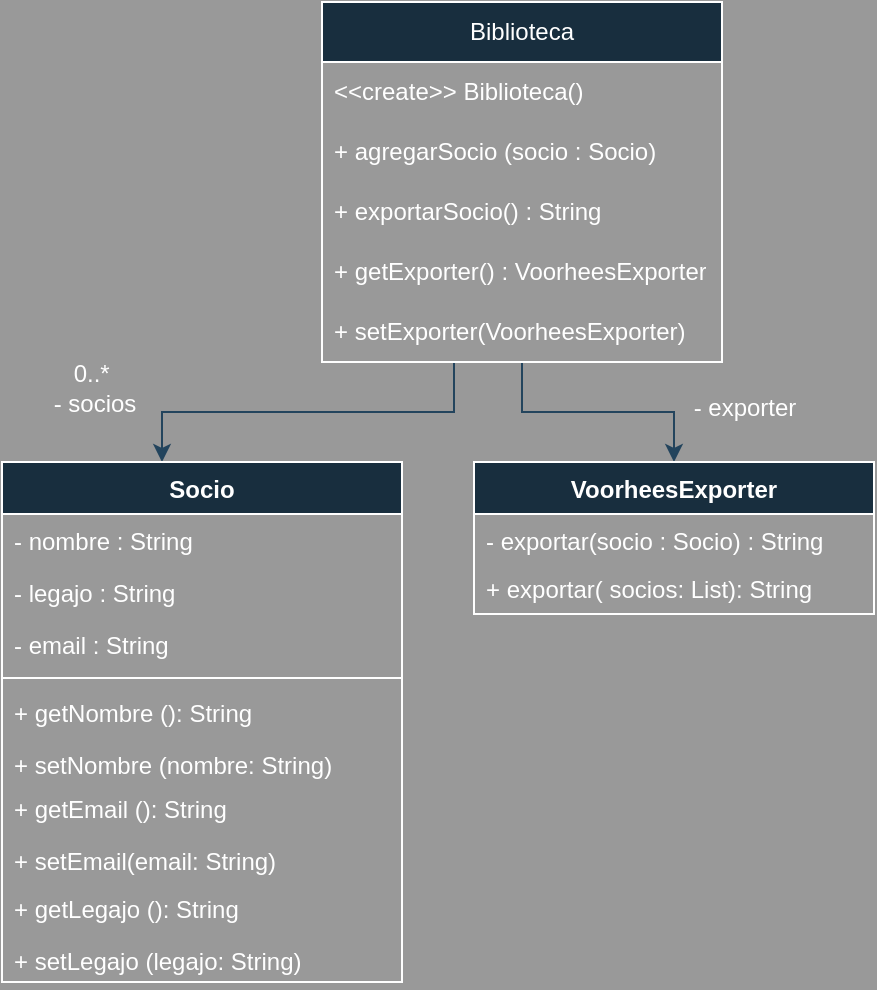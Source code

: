 <mxfile version="24.0.4" type="device">
  <diagram name="Página-1" id="RDinv8P8d8wfcmwiv2I8">
    <mxGraphModel dx="995" dy="687" grid="1" gridSize="10" guides="1" tooltips="1" connect="1" arrows="1" fold="1" page="1" pageScale="1" pageWidth="827" pageHeight="1169" background="#999999" math="0" shadow="0">
      <root>
        <mxCell id="0" />
        <mxCell id="1" parent="0" />
        <mxCell id="qLOr1LEOJIK6eyIxOB5J-18" style="edgeStyle=orthogonalEdgeStyle;rounded=0;orthogonalLoop=1;jettySize=auto;html=1;strokeColor=#23445D;labelBackgroundColor=none;fontColor=default;" edge="1" parent="1" source="qLOr1LEOJIK6eyIxOB5J-2" target="qLOr1LEOJIK6eyIxOB5J-13">
          <mxGeometry relative="1" as="geometry">
            <Array as="points">
              <mxPoint x="340" y="345" />
              <mxPoint x="194" y="345" />
            </Array>
          </mxGeometry>
        </mxCell>
        <mxCell id="qLOr1LEOJIK6eyIxOB5J-36" style="edgeStyle=orthogonalEdgeStyle;rounded=0;orthogonalLoop=1;jettySize=auto;html=1;strokeColor=#23445D;" edge="1" parent="1" source="qLOr1LEOJIK6eyIxOB5J-2" target="qLOr1LEOJIK6eyIxOB5J-31">
          <mxGeometry relative="1" as="geometry" />
        </mxCell>
        <mxCell id="qLOr1LEOJIK6eyIxOB5J-2" value="Biblioteca" style="swimlane;fontStyle=0;childLayout=stackLayout;horizontal=1;startSize=30;horizontalStack=0;resizeParent=1;resizeParentMax=0;resizeLast=0;collapsible=1;marginBottom=0;whiteSpace=wrap;html=1;hachureGap=4;strokeColor=#FFFFFF;fontFamily=Helvetica;fontColor=#FFFFFF;fillColor=#182E3E;labelBackgroundColor=none;" vertex="1" parent="1">
          <mxGeometry x="274" y="140" width="200" height="180" as="geometry" />
        </mxCell>
        <mxCell id="qLOr1LEOJIK6eyIxOB5J-4" value="&amp;lt;&amp;lt;create&amp;gt;&amp;gt; Biblioteca()" style="text;strokeColor=none;fillColor=none;align=left;verticalAlign=middle;spacingLeft=4;spacingRight=4;overflow=hidden;points=[[0,0.5],[1,0.5]];portConstraint=eastwest;rotatable=0;whiteSpace=wrap;html=1;fontFamily=Helvetica;fontColor=#FFFFFF;labelBackgroundColor=none;" vertex="1" parent="qLOr1LEOJIK6eyIxOB5J-2">
          <mxGeometry y="30" width="200" height="30" as="geometry" />
        </mxCell>
        <mxCell id="qLOr1LEOJIK6eyIxOB5J-10" value="+ agregarSocio (socio : Socio)&amp;nbsp;" style="text;strokeColor=none;fillColor=none;align=left;verticalAlign=middle;spacingLeft=4;spacingRight=4;overflow=hidden;points=[[0,0.5],[1,0.5]];portConstraint=eastwest;rotatable=0;whiteSpace=wrap;html=1;fontFamily=Helvetica;fontColor=#FFFFFF;labelBackgroundColor=none;" vertex="1" parent="qLOr1LEOJIK6eyIxOB5J-2">
          <mxGeometry y="60" width="200" height="30" as="geometry" />
        </mxCell>
        <mxCell id="qLOr1LEOJIK6eyIxOB5J-5" value="+ exportarSocio() : String" style="text;strokeColor=none;fillColor=none;align=left;verticalAlign=middle;spacingLeft=4;spacingRight=4;overflow=hidden;points=[[0,0.5],[1,0.5]];portConstraint=eastwest;rotatable=0;whiteSpace=wrap;html=1;fontFamily=Helvetica;fontColor=#FFFFFF;labelBackgroundColor=none;" vertex="1" parent="qLOr1LEOJIK6eyIxOB5J-2">
          <mxGeometry y="90" width="200" height="30" as="geometry" />
        </mxCell>
        <mxCell id="qLOr1LEOJIK6eyIxOB5J-12" value="+ getExporter() : VoorheesExporter" style="text;strokeColor=none;fillColor=none;align=left;verticalAlign=middle;spacingLeft=4;spacingRight=4;overflow=hidden;points=[[0,0.5],[1,0.5]];portConstraint=eastwest;rotatable=0;whiteSpace=wrap;html=1;fontFamily=Helvetica;fontColor=#FFFFFF;labelBackgroundColor=none;" vertex="1" parent="qLOr1LEOJIK6eyIxOB5J-2">
          <mxGeometry y="120" width="200" height="30" as="geometry" />
        </mxCell>
        <mxCell id="qLOr1LEOJIK6eyIxOB5J-11" value="+ setExporter(VoorheesExporter)" style="text;strokeColor=none;fillColor=none;align=left;verticalAlign=middle;spacingLeft=4;spacingRight=4;overflow=hidden;points=[[0,0.5],[1,0.5]];portConstraint=eastwest;rotatable=0;whiteSpace=wrap;html=1;fontFamily=Helvetica;fontColor=#FFFFFF;labelBackgroundColor=none;" vertex="1" parent="qLOr1LEOJIK6eyIxOB5J-2">
          <mxGeometry y="150" width="200" height="30" as="geometry" />
        </mxCell>
        <mxCell id="qLOr1LEOJIK6eyIxOB5J-13" value="Socio" style="swimlane;fontStyle=1;align=center;verticalAlign=top;childLayout=stackLayout;horizontal=1;startSize=26;horizontalStack=0;resizeParent=1;resizeParentMax=0;resizeLast=0;collapsible=1;marginBottom=0;whiteSpace=wrap;html=1;strokeColor=#FFFFFF;fontColor=#FFFFFF;fillColor=#182E3E;labelBackgroundColor=none;" vertex="1" parent="1">
          <mxGeometry x="114" y="370" width="200" height="260" as="geometry" />
        </mxCell>
        <mxCell id="qLOr1LEOJIK6eyIxOB5J-14" value="- nombre : String" style="text;strokeColor=none;fillColor=none;align=left;verticalAlign=top;spacingLeft=4;spacingRight=4;overflow=hidden;rotatable=0;points=[[0,0.5],[1,0.5]];portConstraint=eastwest;whiteSpace=wrap;html=1;fontColor=#FFFFFF;labelBackgroundColor=none;" vertex="1" parent="qLOr1LEOJIK6eyIxOB5J-13">
          <mxGeometry y="26" width="200" height="26" as="geometry" />
        </mxCell>
        <mxCell id="qLOr1LEOJIK6eyIxOB5J-21" value="- legajo : String" style="text;strokeColor=none;fillColor=none;align=left;verticalAlign=top;spacingLeft=4;spacingRight=4;overflow=hidden;rotatable=0;points=[[0,0.5],[1,0.5]];portConstraint=eastwest;whiteSpace=wrap;html=1;fontColor=#FFFFFF;labelBackgroundColor=none;" vertex="1" parent="qLOr1LEOJIK6eyIxOB5J-13">
          <mxGeometry y="52" width="200" height="26" as="geometry" />
        </mxCell>
        <mxCell id="qLOr1LEOJIK6eyIxOB5J-22" value="- email : String" style="text;strokeColor=none;fillColor=none;align=left;verticalAlign=top;spacingLeft=4;spacingRight=4;overflow=hidden;rotatable=0;points=[[0,0.5],[1,0.5]];portConstraint=eastwest;whiteSpace=wrap;html=1;fontColor=#FFFFFF;labelBackgroundColor=none;" vertex="1" parent="qLOr1LEOJIK6eyIxOB5J-13">
          <mxGeometry y="78" width="200" height="26" as="geometry" />
        </mxCell>
        <mxCell id="qLOr1LEOJIK6eyIxOB5J-15" value="" style="line;strokeWidth=1;fillColor=none;align=left;verticalAlign=middle;spacingTop=-1;spacingLeft=3;spacingRight=3;rotatable=0;labelPosition=right;points=[];portConstraint=eastwest;strokeColor=#FFFFFF;fontColor=#FFFFFF;labelBackgroundColor=none;" vertex="1" parent="qLOr1LEOJIK6eyIxOB5J-13">
          <mxGeometry y="104" width="200" height="8" as="geometry" />
        </mxCell>
        <mxCell id="qLOr1LEOJIK6eyIxOB5J-23" value="+ getNombre (): String" style="text;strokeColor=none;fillColor=none;align=left;verticalAlign=top;spacingLeft=4;spacingRight=4;overflow=hidden;rotatable=0;points=[[0,0.5],[1,0.5]];portConstraint=eastwest;whiteSpace=wrap;html=1;fontColor=#FFFFFF;labelBackgroundColor=none;" vertex="1" parent="qLOr1LEOJIK6eyIxOB5J-13">
          <mxGeometry y="112" width="200" height="26" as="geometry" />
        </mxCell>
        <mxCell id="qLOr1LEOJIK6eyIxOB5J-26" value="+ setNombre (nombre: String)" style="text;strokeColor=none;fillColor=none;align=left;verticalAlign=top;spacingLeft=4;spacingRight=4;overflow=hidden;rotatable=0;points=[[0,0.5],[1,0.5]];portConstraint=eastwest;whiteSpace=wrap;html=1;fontColor=#FFFFFF;labelBackgroundColor=none;" vertex="1" parent="qLOr1LEOJIK6eyIxOB5J-13">
          <mxGeometry y="138" width="200" height="22" as="geometry" />
        </mxCell>
        <mxCell id="qLOr1LEOJIK6eyIxOB5J-27" value="+ getEmail (): String" style="text;strokeColor=none;fillColor=none;align=left;verticalAlign=top;spacingLeft=4;spacingRight=4;overflow=hidden;rotatable=0;points=[[0,0.5],[1,0.5]];portConstraint=eastwest;whiteSpace=wrap;html=1;fontColor=#FFFFFF;labelBackgroundColor=none;" vertex="1" parent="qLOr1LEOJIK6eyIxOB5J-13">
          <mxGeometry y="160" width="200" height="26" as="geometry" />
        </mxCell>
        <mxCell id="qLOr1LEOJIK6eyIxOB5J-28" value="+ setEmail(email: String)" style="text;strokeColor=none;fillColor=none;align=left;verticalAlign=top;spacingLeft=4;spacingRight=4;overflow=hidden;rotatable=0;points=[[0,0.5],[1,0.5]];portConstraint=eastwest;whiteSpace=wrap;html=1;fontColor=#FFFFFF;labelBackgroundColor=none;" vertex="1" parent="qLOr1LEOJIK6eyIxOB5J-13">
          <mxGeometry y="186" width="200" height="24" as="geometry" />
        </mxCell>
        <mxCell id="qLOr1LEOJIK6eyIxOB5J-24" value="+ getLegajo (): String" style="text;strokeColor=none;fillColor=none;align=left;verticalAlign=top;spacingLeft=4;spacingRight=4;overflow=hidden;rotatable=0;points=[[0,0.5],[1,0.5]];portConstraint=eastwest;whiteSpace=wrap;html=1;fontColor=#FFFFFF;labelBackgroundColor=none;" vertex="1" parent="qLOr1LEOJIK6eyIxOB5J-13">
          <mxGeometry y="210" width="200" height="26" as="geometry" />
        </mxCell>
        <mxCell id="qLOr1LEOJIK6eyIxOB5J-29" value="+ setLegajo (legajo: String)" style="text;strokeColor=none;fillColor=none;align=left;verticalAlign=top;spacingLeft=4;spacingRight=4;overflow=hidden;rotatable=0;points=[[0,0.5],[1,0.5]];portConstraint=eastwest;whiteSpace=wrap;html=1;fontColor=#FFFFFF;labelBackgroundColor=none;" vertex="1" parent="qLOr1LEOJIK6eyIxOB5J-13">
          <mxGeometry y="236" width="200" height="24" as="geometry" />
        </mxCell>
        <mxCell id="qLOr1LEOJIK6eyIxOB5J-19" value="0..*&amp;nbsp;&lt;div&gt;- socios&lt;/div&gt;" style="text;html=1;align=center;verticalAlign=middle;resizable=0;points=[];autosize=1;strokeColor=none;fillColor=none;fontColor=#FFFFFF;labelBackgroundColor=none;" vertex="1" parent="1">
          <mxGeometry x="130" y="313" width="60" height="40" as="geometry" />
        </mxCell>
        <mxCell id="qLOr1LEOJIK6eyIxOB5J-31" value="VoorheesExporter" style="swimlane;fontStyle=1;align=center;verticalAlign=top;childLayout=stackLayout;horizontal=1;startSize=26;horizontalStack=0;resizeParent=1;resizeParentMax=0;resizeLast=0;collapsible=1;marginBottom=0;whiteSpace=wrap;html=1;strokeColor=#FFFFFF;fontColor=#FFFFFF;fillColor=#182E3E;" vertex="1" parent="1">
          <mxGeometry x="350" y="370" width="200" height="76" as="geometry" />
        </mxCell>
        <mxCell id="qLOr1LEOJIK6eyIxOB5J-32" value="- exportar(socio : Socio) : String" style="text;strokeColor=none;fillColor=none;align=left;verticalAlign=top;spacingLeft=4;spacingRight=4;overflow=hidden;rotatable=0;points=[[0,0.5],[1,0.5]];portConstraint=eastwest;whiteSpace=wrap;html=1;fontColor=#FFFFFF;" vertex="1" parent="qLOr1LEOJIK6eyIxOB5J-31">
          <mxGeometry y="26" width="200" height="24" as="geometry" />
        </mxCell>
        <mxCell id="qLOr1LEOJIK6eyIxOB5J-34" value="+ exportar( socios: List): String" style="text;strokeColor=none;fillColor=none;align=left;verticalAlign=top;spacingLeft=4;spacingRight=4;overflow=hidden;rotatable=0;points=[[0,0.5],[1,0.5]];portConstraint=eastwest;whiteSpace=wrap;html=1;fontColor=#FFFFFF;" vertex="1" parent="qLOr1LEOJIK6eyIxOB5J-31">
          <mxGeometry y="50" width="200" height="26" as="geometry" />
        </mxCell>
        <mxCell id="qLOr1LEOJIK6eyIxOB5J-37" value="- exporter" style="text;html=1;align=center;verticalAlign=middle;resizable=0;points=[];autosize=1;strokeColor=none;fillColor=none;fontColor=#FFFFFF;" vertex="1" parent="1">
          <mxGeometry x="450" y="328" width="70" height="30" as="geometry" />
        </mxCell>
      </root>
    </mxGraphModel>
  </diagram>
</mxfile>
